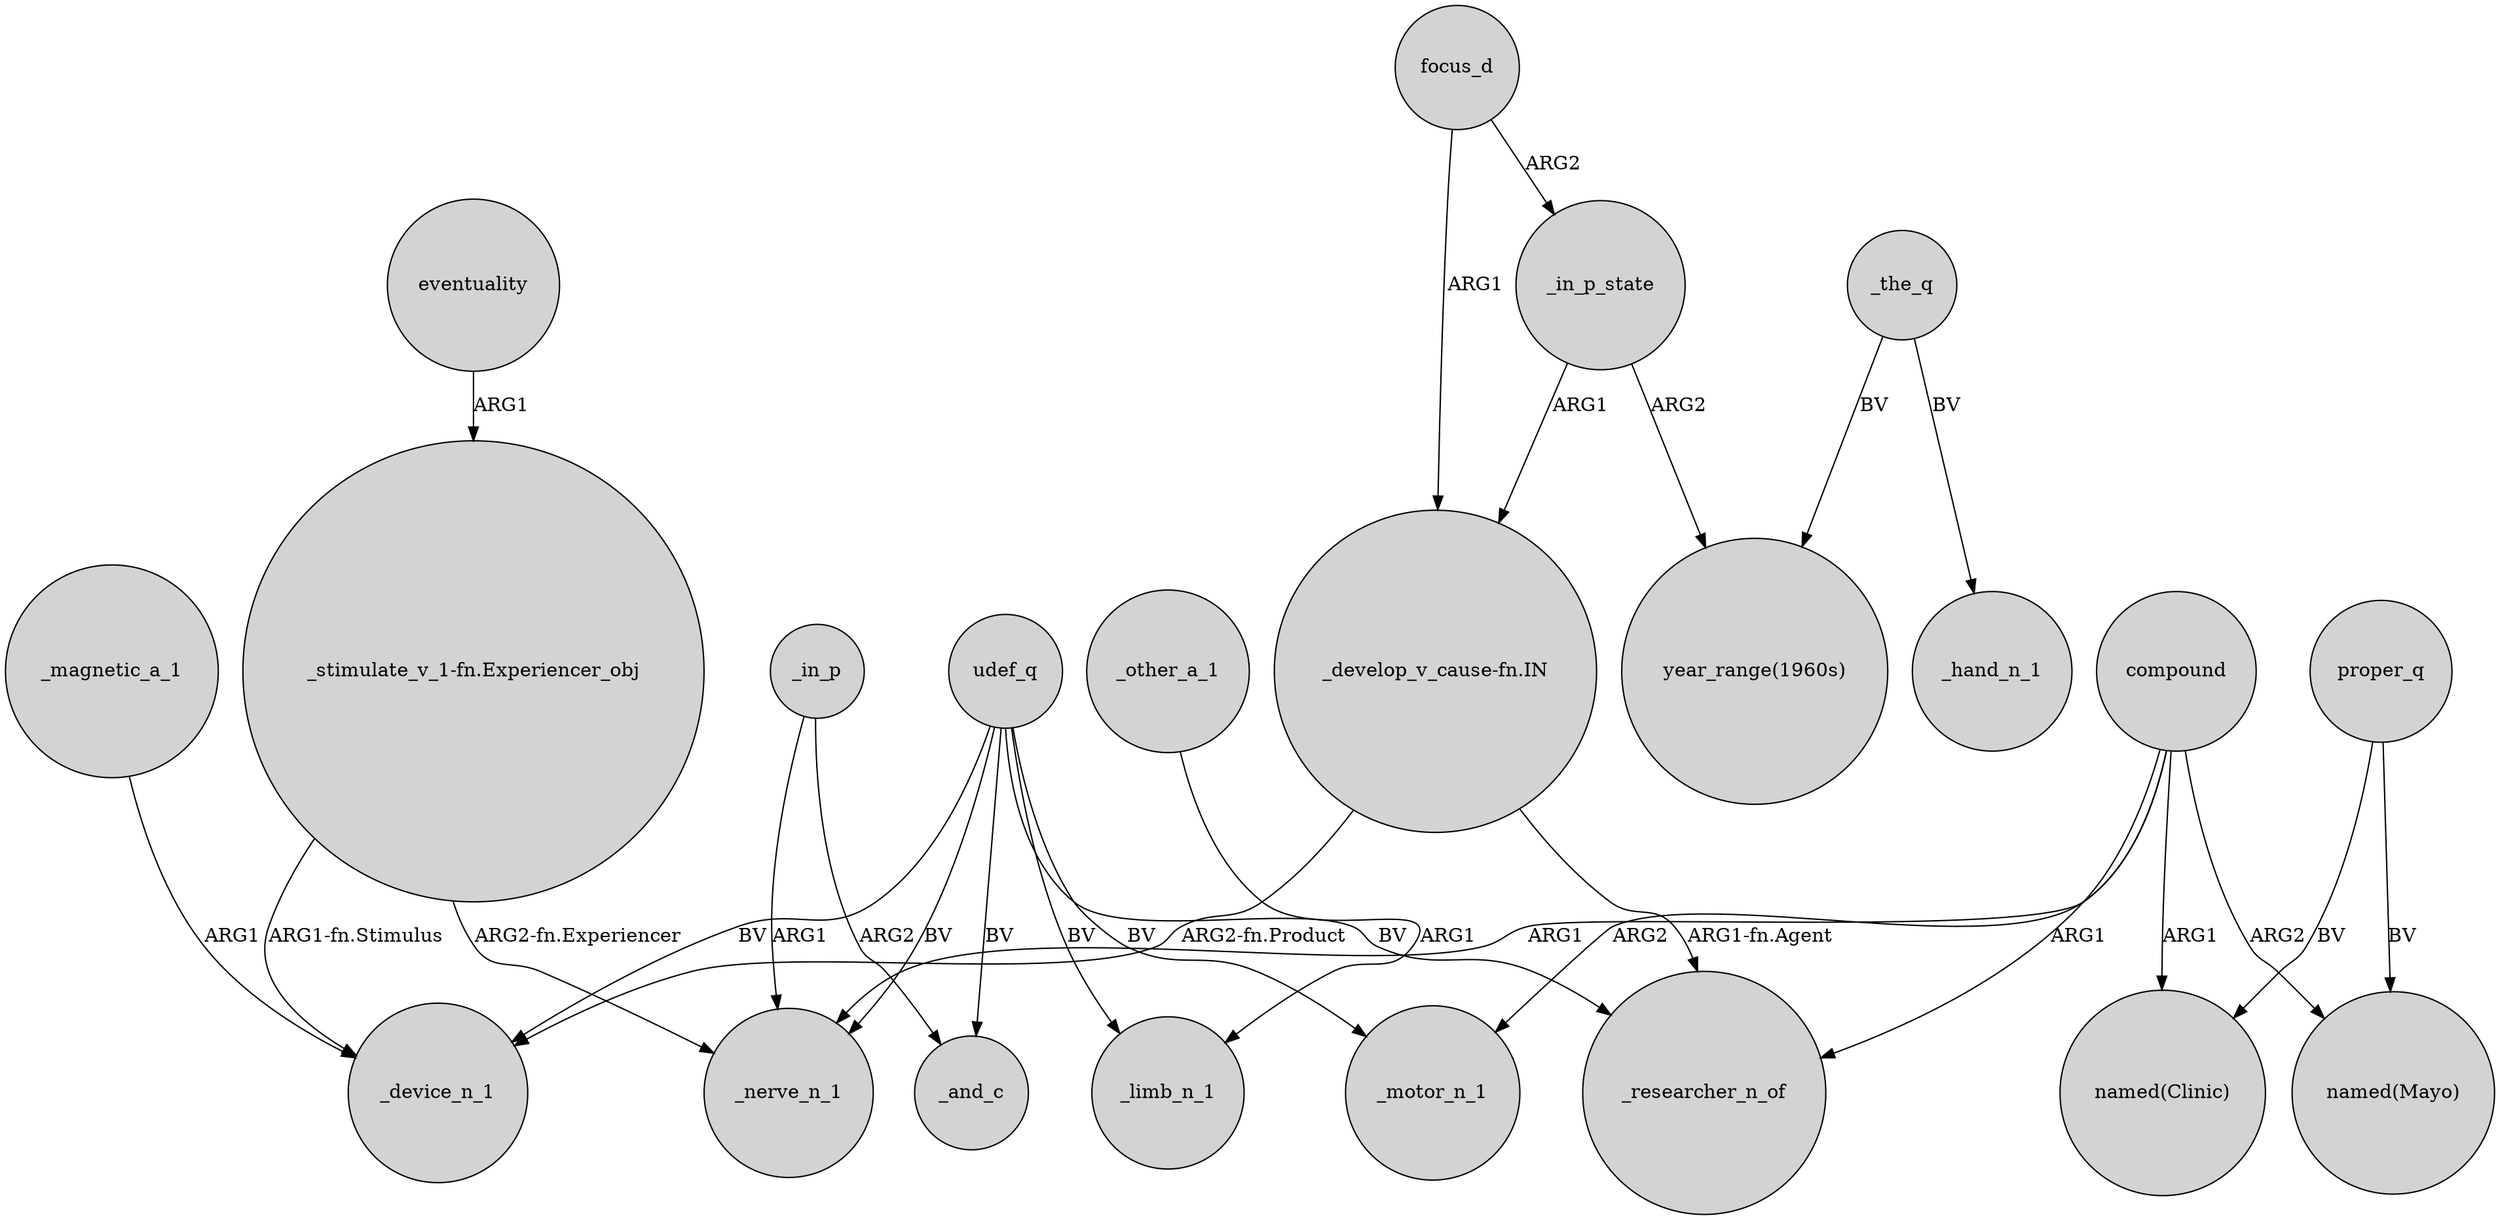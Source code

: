 digraph {
	node [shape=circle style=filled]
	compound -> _nerve_n_1 [label=ARG1]
	compound -> _motor_n_1 [label=ARG2]
	"_develop_v_cause-fn.IN" -> _device_n_1 [label="ARG2-fn.Product"]
	_other_a_1 -> _limb_n_1 [label=ARG1]
	compound -> _researcher_n_of [label=ARG1]
	compound -> "named(Clinic)" [label=ARG1]
	udef_q -> _motor_n_1 [label=BV]
	focus_d -> _in_p_state [label=ARG2]
	focus_d -> "_develop_v_cause-fn.IN" [label=ARG1]
	_magnetic_a_1 -> _device_n_1 [label=ARG1]
	proper_q -> "named(Mayo)" [label=BV]
	"_stimulate_v_1-fn.Experiencer_obj" -> _nerve_n_1 [label="ARG2-fn.Experiencer"]
	udef_q -> _nerve_n_1 [label=BV]
	_in_p -> _nerve_n_1 [label=ARG1]
	_the_q -> _hand_n_1 [label=BV]
	_in_p_state -> "year_range(1960s)" [label=ARG2]
	_in_p_state -> "_develop_v_cause-fn.IN" [label=ARG1]
	eventuality -> "_stimulate_v_1-fn.Experiencer_obj" [label=ARG1]
	udef_q -> _researcher_n_of [label=BV]
	"_develop_v_cause-fn.IN" -> _researcher_n_of [label="ARG1-fn.Agent"]
	compound -> "named(Mayo)" [label=ARG2]
	proper_q -> "named(Clinic)" [label=BV]
	udef_q -> _limb_n_1 [label=BV]
	"_stimulate_v_1-fn.Experiencer_obj" -> _device_n_1 [label="ARG1-fn.Stimulus"]
	udef_q -> _device_n_1 [label=BV]
	udef_q -> _and_c [label=BV]
	_in_p -> _and_c [label=ARG2]
	_the_q -> "year_range(1960s)" [label=BV]
}
